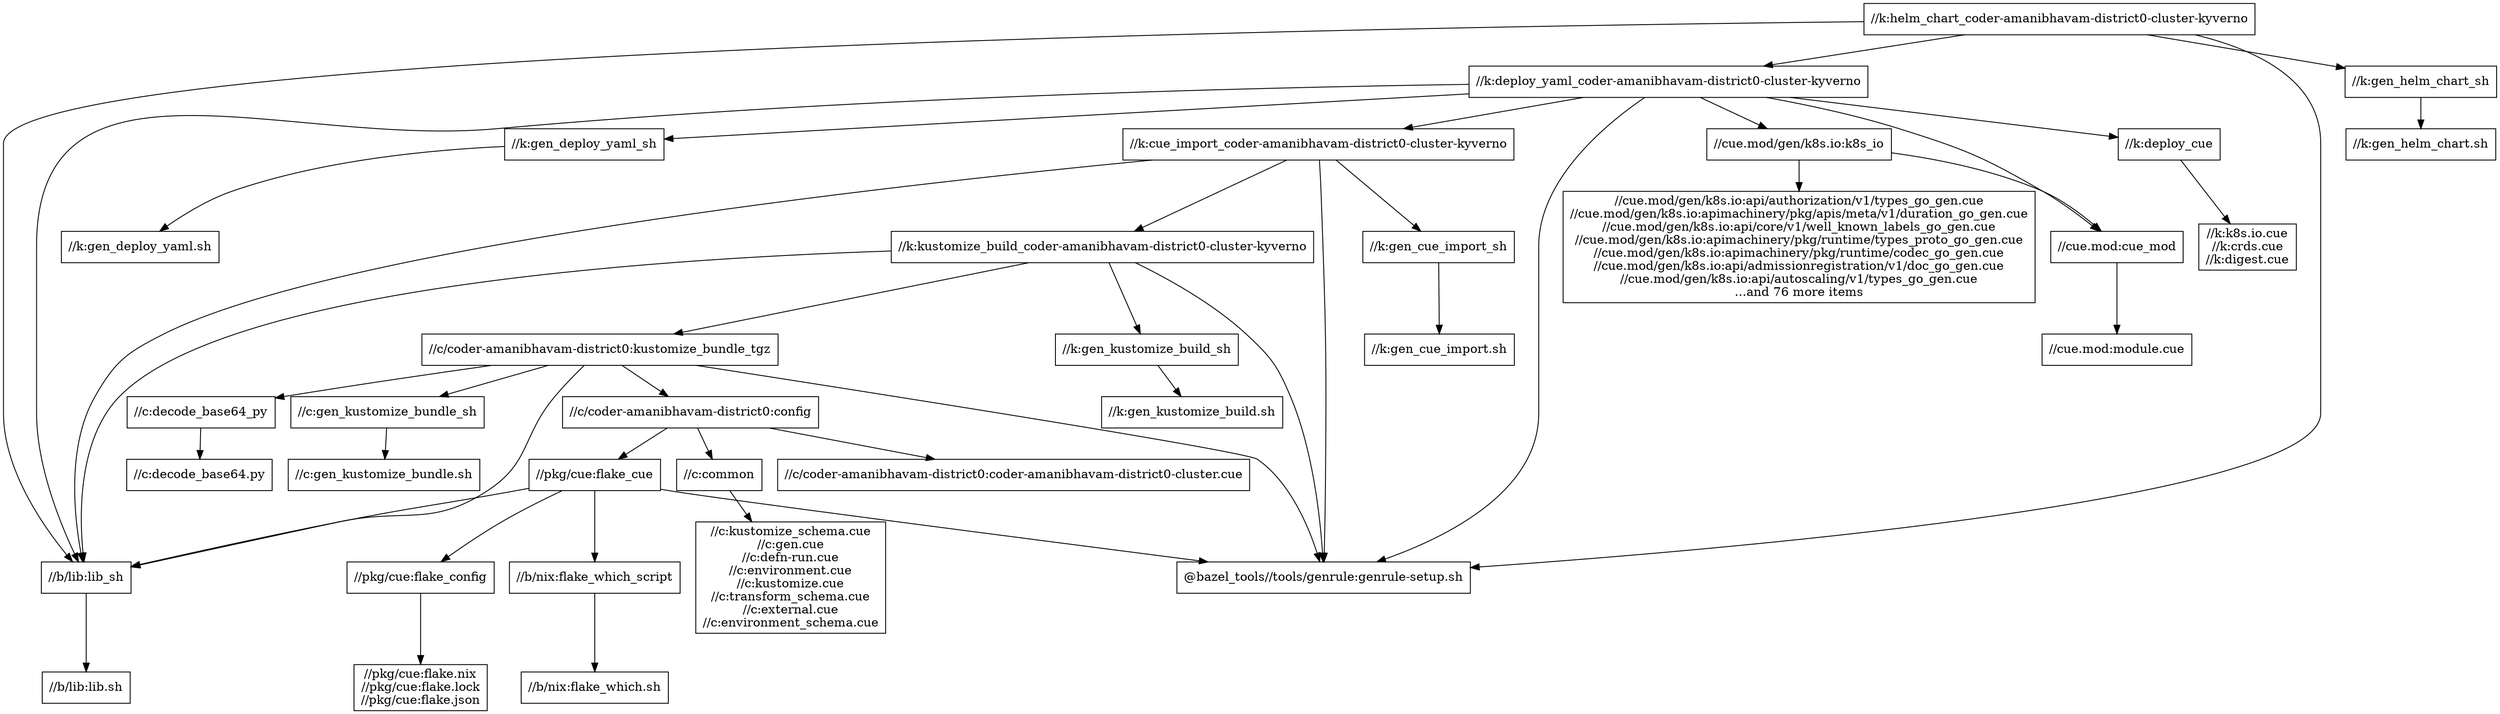 digraph mygraph {
  node [shape=box];
  "//k:helm_chart_coder-amanibhavam-district0-cluster-kyverno"
  "//k:helm_chart_coder-amanibhavam-district0-cluster-kyverno" -> "//k:deploy_yaml_coder-amanibhavam-district0-cluster-kyverno"
  "//k:helm_chart_coder-amanibhavam-district0-cluster-kyverno" -> "//k:gen_helm_chart_sh"
  "//k:helm_chart_coder-amanibhavam-district0-cluster-kyverno" -> "//b/lib:lib_sh"
  "//k:helm_chart_coder-amanibhavam-district0-cluster-kyverno" -> "@bazel_tools//tools/genrule:genrule-setup.sh"
  "//k:deploy_yaml_coder-amanibhavam-district0-cluster-kyverno"
  "//k:deploy_yaml_coder-amanibhavam-district0-cluster-kyverno" -> "//k:cue_import_coder-amanibhavam-district0-cluster-kyverno"
  "//k:deploy_yaml_coder-amanibhavam-district0-cluster-kyverno" -> "//k:deploy_cue"
  "//k:deploy_yaml_coder-amanibhavam-district0-cluster-kyverno" -> "//k:gen_deploy_yaml_sh"
  "//k:deploy_yaml_coder-amanibhavam-district0-cluster-kyverno" -> "//cue.mod:cue_mod"
  "//k:deploy_yaml_coder-amanibhavam-district0-cluster-kyverno" -> "//cue.mod/gen/k8s.io:k8s_io"
  "//k:deploy_yaml_coder-amanibhavam-district0-cluster-kyverno" -> "//b/lib:lib_sh"
  "//k:deploy_yaml_coder-amanibhavam-district0-cluster-kyverno" -> "@bazel_tools//tools/genrule:genrule-setup.sh"
  "//k:deploy_cue"
  "//k:deploy_cue" -> "//k:k8s.io.cue\n//k:crds.cue\n//k:digest.cue"
  "//k:k8s.io.cue\n//k:crds.cue\n//k:digest.cue"
  "//k:gen_deploy_yaml_sh"
  "//k:gen_deploy_yaml_sh" -> "//k:gen_deploy_yaml.sh"
  "//k:gen_deploy_yaml.sh"
  "//k:cue_import_coder-amanibhavam-district0-cluster-kyverno"
  "//k:cue_import_coder-amanibhavam-district0-cluster-kyverno" -> "//k:kustomize_build_coder-amanibhavam-district0-cluster-kyverno"
  "//k:cue_import_coder-amanibhavam-district0-cluster-kyverno" -> "//k:gen_cue_import_sh"
  "//k:cue_import_coder-amanibhavam-district0-cluster-kyverno" -> "//b/lib:lib_sh"
  "//k:cue_import_coder-amanibhavam-district0-cluster-kyverno" -> "@bazel_tools//tools/genrule:genrule-setup.sh"
  "//k:gen_cue_import_sh"
  "//k:gen_cue_import_sh" -> "//k:gen_cue_import.sh"
  "//k:gen_cue_import.sh"
  "//k:kustomize_build_coder-amanibhavam-district0-cluster-kyverno"
  "//k:kustomize_build_coder-amanibhavam-district0-cluster-kyverno" -> "//k:gen_kustomize_build_sh"
  "//k:kustomize_build_coder-amanibhavam-district0-cluster-kyverno" -> "//c/coder-amanibhavam-district0:kustomize_bundle_tgz"
  "//k:kustomize_build_coder-amanibhavam-district0-cluster-kyverno" -> "//b/lib:lib_sh"
  "//k:kustomize_build_coder-amanibhavam-district0-cluster-kyverno" -> "@bazel_tools//tools/genrule:genrule-setup.sh"
  "//k:gen_kustomize_build_sh"
  "//k:gen_kustomize_build_sh" -> "//k:gen_kustomize_build.sh"
  "//k:gen_kustomize_build.sh"
  "//cue.mod/gen/k8s.io:k8s_io"
  "//cue.mod/gen/k8s.io:k8s_io" -> "//cue.mod/gen/k8s.io:api/authorization/v1/types_go_gen.cue\n//cue.mod/gen/k8s.io:apimachinery/pkg/apis/meta/v1/duration_go_gen.cue\n//cue.mod/gen/k8s.io:api/core/v1/well_known_labels_go_gen.cue\n//cue.mod/gen/k8s.io:apimachinery/pkg/runtime/types_proto_go_gen.cue\n//cue.mod/gen/k8s.io:apimachinery/pkg/runtime/codec_go_gen.cue\n//cue.mod/gen/k8s.io:api/admissionregistration/v1/doc_go_gen.cue\n//cue.mod/gen/k8s.io:api/autoscaling/v1/types_go_gen.cue\n...and 76 more items"
  "//cue.mod/gen/k8s.io:k8s_io" -> "//cue.mod:cue_mod"
  "//cue.mod:cue_mod"
  "//cue.mod:cue_mod" -> "//cue.mod:module.cue"
  "//cue.mod:module.cue"
  "//cue.mod/gen/k8s.io:api/authorization/v1/types_go_gen.cue\n//cue.mod/gen/k8s.io:apimachinery/pkg/apis/meta/v1/duration_go_gen.cue\n//cue.mod/gen/k8s.io:api/core/v1/well_known_labels_go_gen.cue\n//cue.mod/gen/k8s.io:apimachinery/pkg/runtime/types_proto_go_gen.cue\n//cue.mod/gen/k8s.io:apimachinery/pkg/runtime/codec_go_gen.cue\n//cue.mod/gen/k8s.io:api/admissionregistration/v1/doc_go_gen.cue\n//cue.mod/gen/k8s.io:api/autoscaling/v1/types_go_gen.cue\n...and 76 more items"
  "//k:gen_helm_chart_sh"
  "//k:gen_helm_chart_sh" -> "//k:gen_helm_chart.sh"
  "//k:gen_helm_chart.sh"
  "//c/coder-amanibhavam-district0:kustomize_bundle_tgz"
  "//c/coder-amanibhavam-district0:kustomize_bundle_tgz" -> "//c/coder-amanibhavam-district0:config"
  "//c/coder-amanibhavam-district0:kustomize_bundle_tgz" -> "@bazel_tools//tools/genrule:genrule-setup.sh"
  "//c/coder-amanibhavam-district0:kustomize_bundle_tgz" -> "//c:gen_kustomize_bundle_sh"
  "//c/coder-amanibhavam-district0:kustomize_bundle_tgz" -> "//c:decode_base64_py"
  "//c/coder-amanibhavam-district0:kustomize_bundle_tgz" -> "//b/lib:lib_sh"
  "//c:decode_base64_py"
  "//c:decode_base64_py" -> "//c:decode_base64.py"
  "//c:decode_base64.py"
  "//c:gen_kustomize_bundle_sh"
  "//c:gen_kustomize_bundle_sh" -> "//c:gen_kustomize_bundle.sh"
  "//c:gen_kustomize_bundle.sh"
  "//c/coder-amanibhavam-district0:config"
  "//c/coder-amanibhavam-district0:config" -> "//pkg/cue:flake_cue"
  "//c/coder-amanibhavam-district0:config" -> "//c/coder-amanibhavam-district0:coder-amanibhavam-district0-cluster.cue"
  "//c/coder-amanibhavam-district0:config" -> "//c:common"
  "//c:common"
  "//c:common" -> "//c:kustomize_schema.cue\n//c:gen.cue\n//c:defn-run.cue\n//c:environment.cue\n//c:kustomize.cue\n//c:transform_schema.cue\n//c:external.cue\n//c:environment_schema.cue"
  "//c:kustomize_schema.cue\n//c:gen.cue\n//c:defn-run.cue\n//c:environment.cue\n//c:kustomize.cue\n//c:transform_schema.cue\n//c:external.cue\n//c:environment_schema.cue"
  "//c/coder-amanibhavam-district0:coder-amanibhavam-district0-cluster.cue"
  "//pkg/cue:flake_cue"
  "//pkg/cue:flake_cue" -> "//pkg/cue:flake_config"
  "//pkg/cue:flake_cue" -> "@bazel_tools//tools/genrule:genrule-setup.sh"
  "//pkg/cue:flake_cue" -> "//b/lib:lib_sh"
  "//pkg/cue:flake_cue" -> "//b/nix:flake_which_script"
  "//b/nix:flake_which_script"
  "//b/nix:flake_which_script" -> "//b/nix:flake_which.sh"
  "//b/nix:flake_which.sh"
  "@bazel_tools//tools/genrule:genrule-setup.sh"
  "//pkg/cue:flake_config"
  "//pkg/cue:flake_config" -> "//pkg/cue:flake.nix\n//pkg/cue:flake.lock\n//pkg/cue:flake.json"
  "//pkg/cue:flake.nix\n//pkg/cue:flake.lock\n//pkg/cue:flake.json"
  "//b/lib:lib_sh"
  "//b/lib:lib_sh" -> "//b/lib:lib.sh"
  "//b/lib:lib.sh"
}
